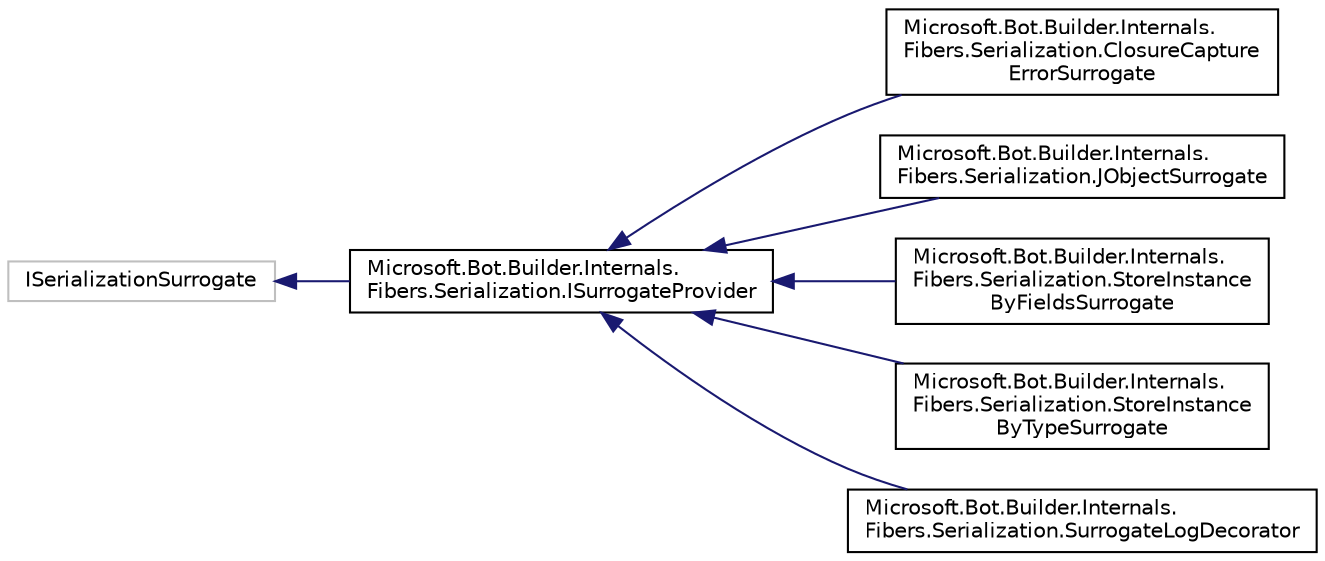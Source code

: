 digraph "Graphical Class Hierarchy"
{
  edge [fontname="Helvetica",fontsize="10",labelfontname="Helvetica",labelfontsize="10"];
  node [fontname="Helvetica",fontsize="10",shape=record];
  rankdir="LR";
  Node1 [label="ISerializationSurrogate",height=0.2,width=0.4,color="grey75", fillcolor="white", style="filled"];
  Node1 -> Node2 [dir="back",color="midnightblue",fontsize="10",style="solid",fontname="Helvetica"];
  Node2 [label="Microsoft.Bot.Builder.Internals.\lFibers.Serialization.ISurrogateProvider",height=0.2,width=0.4,color="black", fillcolor="white", style="filled",URL="$dc/d97/interface_microsoft_1_1_bot_1_1_builder_1_1_internals_1_1_fibers_1_1_serialization_1_1_i_surrogate_provider.html",tooltip="Extend ISerializationSurrogate with a \"tester\" method used by SurrogateSelector. "];
  Node2 -> Node3 [dir="back",color="midnightblue",fontsize="10",style="solid",fontname="Helvetica"];
  Node3 [label="Microsoft.Bot.Builder.Internals.\lFibers.Serialization.ClosureCapture\lErrorSurrogate",height=0.2,width=0.4,color="black", fillcolor="white", style="filled",URL="$d9/d66/class_microsoft_1_1_bot_1_1_builder_1_1_internals_1_1_fibers_1_1_serialization_1_1_closure_capture_error_surrogate.html"];
  Node2 -> Node4 [dir="back",color="midnightblue",fontsize="10",style="solid",fontname="Helvetica"];
  Node4 [label="Microsoft.Bot.Builder.Internals.\lFibers.Serialization.JObjectSurrogate",height=0.2,width=0.4,color="black", fillcolor="white", style="filled",URL="$d8/da0/class_microsoft_1_1_bot_1_1_builder_1_1_internals_1_1_fibers_1_1_serialization_1_1_j_object_surrogate.html"];
  Node2 -> Node5 [dir="back",color="midnightblue",fontsize="10",style="solid",fontname="Helvetica"];
  Node5 [label="Microsoft.Bot.Builder.Internals.\lFibers.Serialization.StoreInstance\lByFieldsSurrogate",height=0.2,width=0.4,color="black", fillcolor="white", style="filled",URL="$d5/d5e/class_microsoft_1_1_bot_1_1_builder_1_1_internals_1_1_fibers_1_1_serialization_1_1_store_instance_by_fields_surrogate.html"];
  Node2 -> Node6 [dir="back",color="midnightblue",fontsize="10",style="solid",fontname="Helvetica"];
  Node6 [label="Microsoft.Bot.Builder.Internals.\lFibers.Serialization.StoreInstance\lByTypeSurrogate",height=0.2,width=0.4,color="black", fillcolor="white", style="filled",URL="$df/d58/class_microsoft_1_1_bot_1_1_builder_1_1_internals_1_1_fibers_1_1_serialization_1_1_store_instance_by_type_surrogate.html"];
  Node2 -> Node7 [dir="back",color="midnightblue",fontsize="10",style="solid",fontname="Helvetica"];
  Node7 [label="Microsoft.Bot.Builder.Internals.\lFibers.Serialization.SurrogateLogDecorator",height=0.2,width=0.4,color="black", fillcolor="white", style="filled",URL="$dd/d43/class_microsoft_1_1_bot_1_1_builder_1_1_internals_1_1_fibers_1_1_serialization_1_1_surrogate_log_decorator.html"];
}
